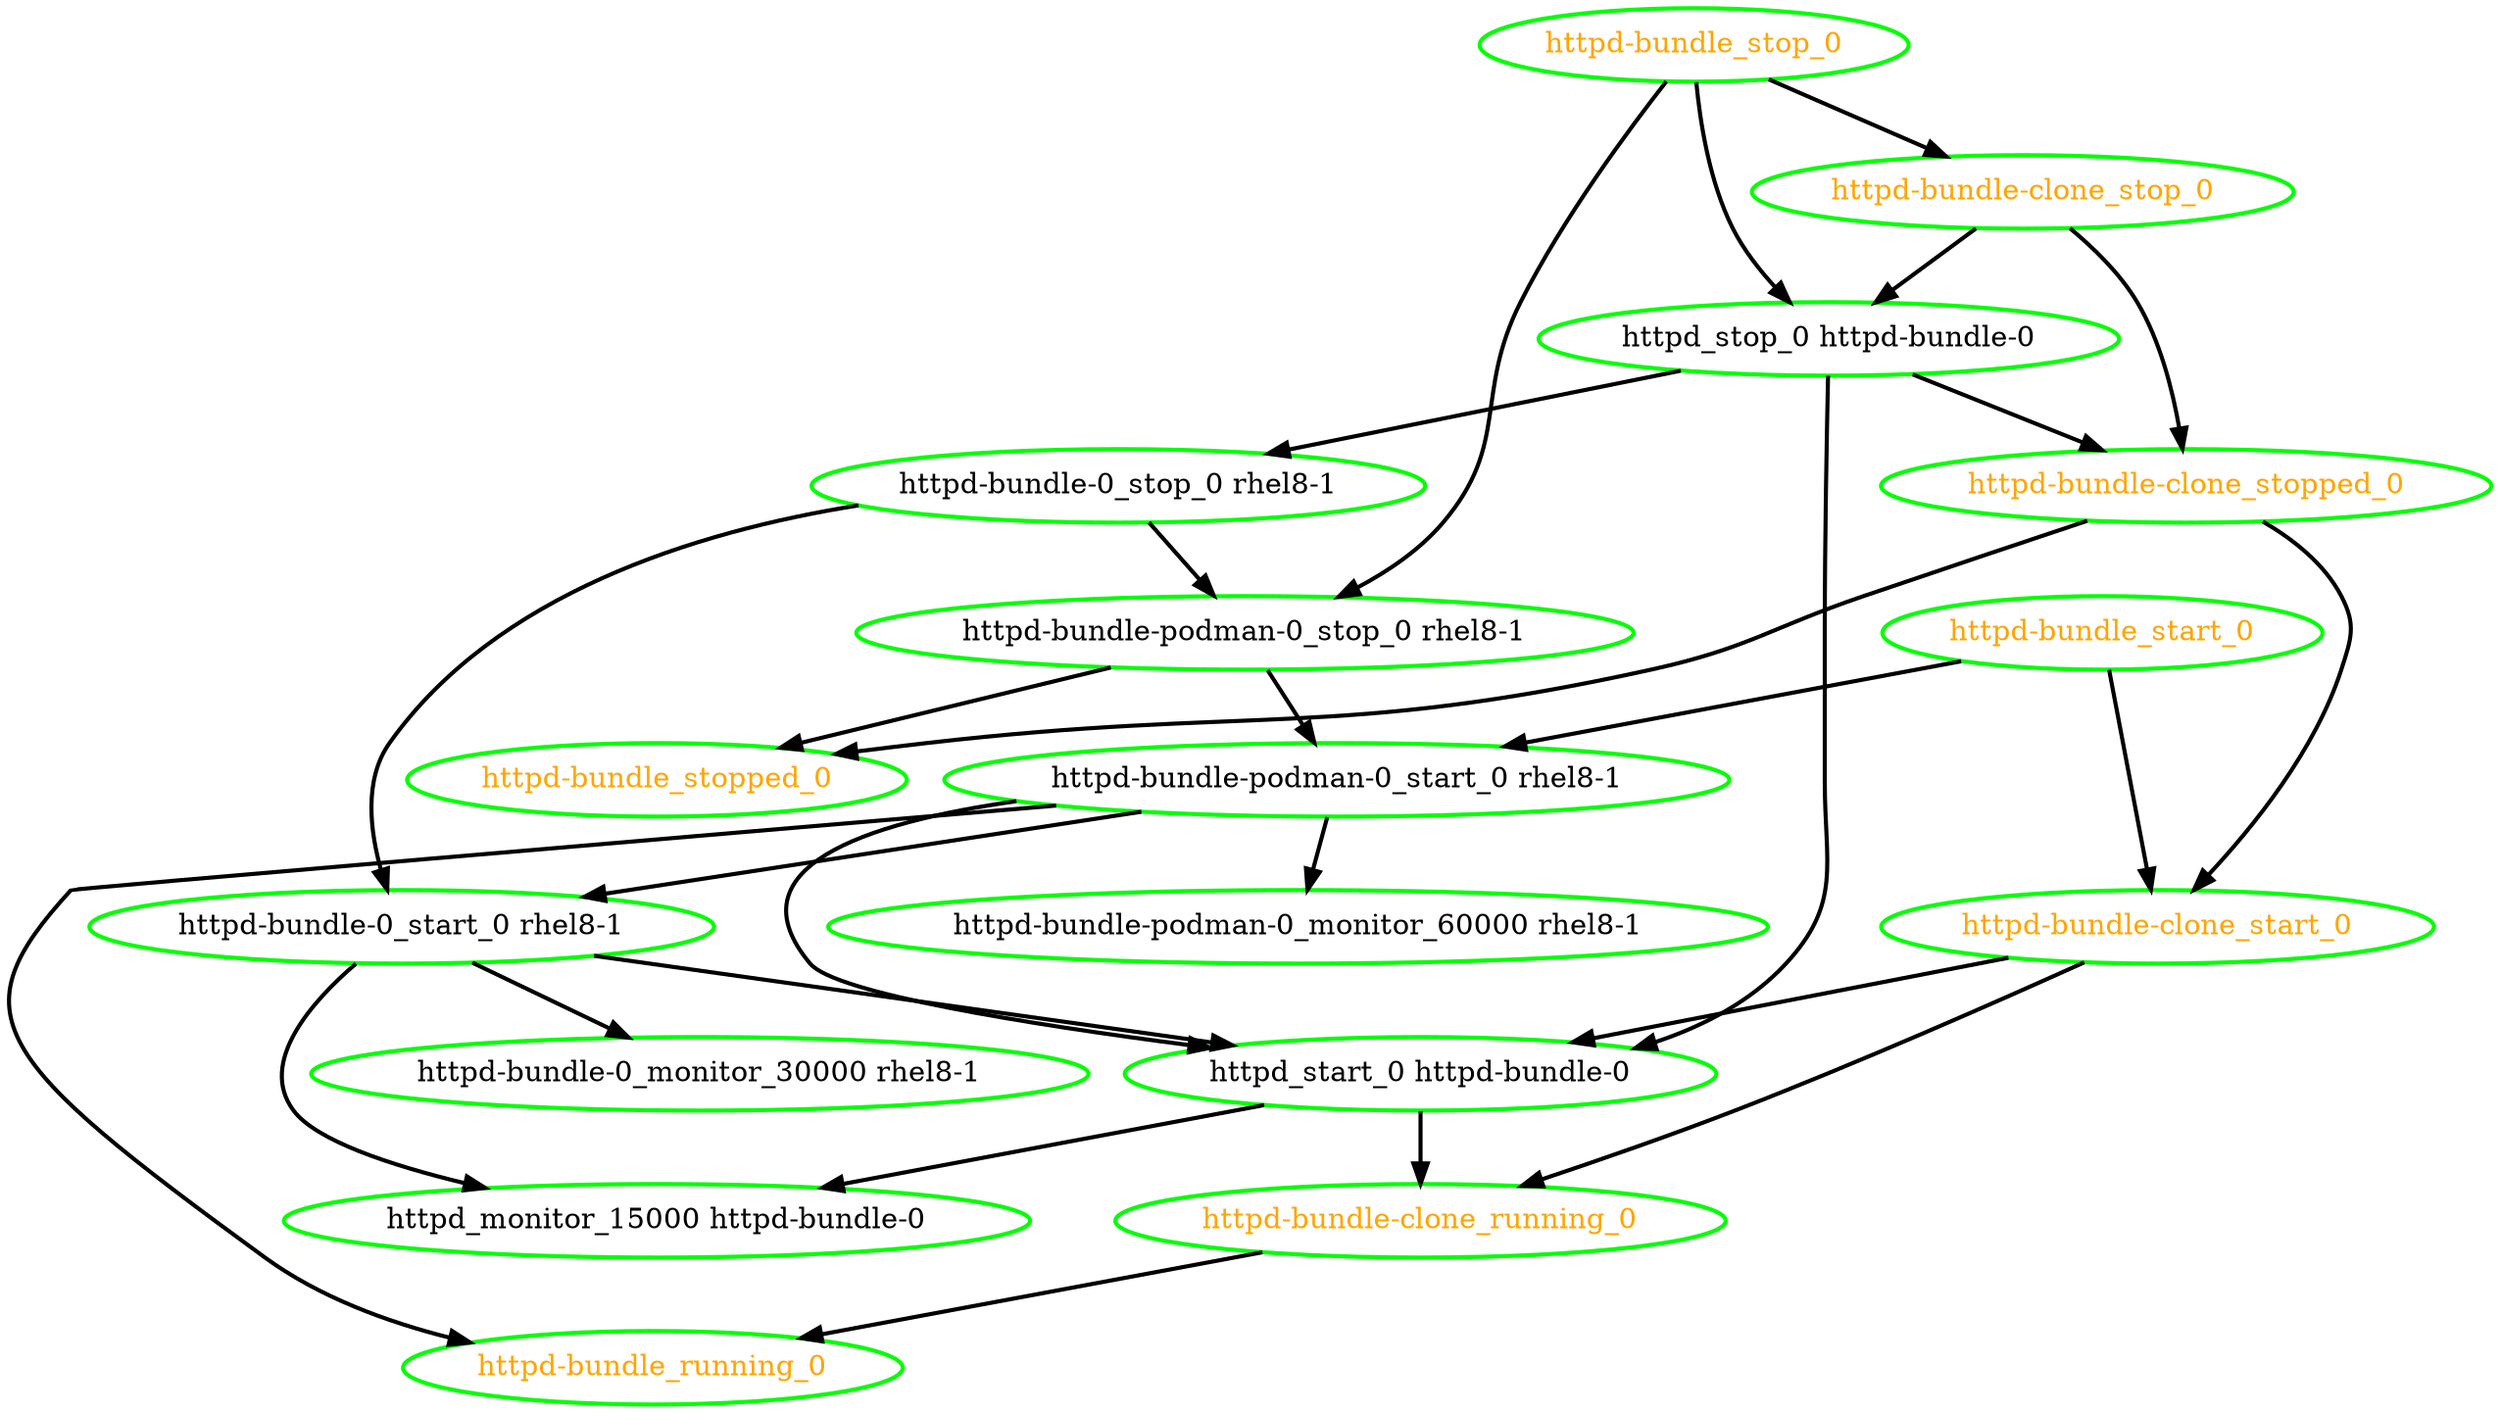  digraph "g" {
"httpd-bundle-0_monitor_30000 rhel8-1" [ style=bold color="green" fontcolor="black"]
"httpd-bundle-0_start_0 rhel8-1" -> "httpd-bundle-0_monitor_30000 rhel8-1" [ style = bold]
"httpd-bundle-0_start_0 rhel8-1" -> "httpd_monitor_15000 httpd-bundle-0" [ style = bold]
"httpd-bundle-0_start_0 rhel8-1" -> "httpd_start_0 httpd-bundle-0" [ style = bold]
"httpd-bundle-0_start_0 rhel8-1" [ style=bold color="green" fontcolor="black"]
"httpd-bundle-0_stop_0 rhel8-1" -> "httpd-bundle-0_start_0 rhel8-1" [ style = bold]
"httpd-bundle-0_stop_0 rhel8-1" -> "httpd-bundle-podman-0_stop_0 rhel8-1" [ style = bold]
"httpd-bundle-0_stop_0 rhel8-1" [ style=bold color="green" fontcolor="black"]
"httpd-bundle-clone_running_0" -> "httpd-bundle_running_0" [ style = bold]
"httpd-bundle-clone_running_0" [ style=bold color="green" fontcolor="orange"]
"httpd-bundle-clone_start_0" -> "httpd-bundle-clone_running_0" [ style = bold]
"httpd-bundle-clone_start_0" -> "httpd_start_0 httpd-bundle-0" [ style = bold]
"httpd-bundle-clone_start_0" [ style=bold color="green" fontcolor="orange"]
"httpd-bundle-clone_stop_0" -> "httpd-bundle-clone_stopped_0" [ style = bold]
"httpd-bundle-clone_stop_0" -> "httpd_stop_0 httpd-bundle-0" [ style = bold]
"httpd-bundle-clone_stop_0" [ style=bold color="green" fontcolor="orange"]
"httpd-bundle-clone_stopped_0" -> "httpd-bundle-clone_start_0" [ style = bold]
"httpd-bundle-clone_stopped_0" -> "httpd-bundle_stopped_0" [ style = bold]
"httpd-bundle-clone_stopped_0" [ style=bold color="green" fontcolor="orange"]
"httpd-bundle-podman-0_monitor_60000 rhel8-1" [ style=bold color="green" fontcolor="black"]
"httpd-bundle-podman-0_start_0 rhel8-1" -> "httpd-bundle-0_start_0 rhel8-1" [ style = bold]
"httpd-bundle-podman-0_start_0 rhel8-1" -> "httpd-bundle-podman-0_monitor_60000 rhel8-1" [ style = bold]
"httpd-bundle-podman-0_start_0 rhel8-1" -> "httpd-bundle_running_0" [ style = bold]
"httpd-bundle-podman-0_start_0 rhel8-1" -> "httpd_start_0 httpd-bundle-0" [ style = bold]
"httpd-bundle-podman-0_start_0 rhel8-1" [ style=bold color="green" fontcolor="black"]
"httpd-bundle-podman-0_stop_0 rhel8-1" -> "httpd-bundle-podman-0_start_0 rhel8-1" [ style = bold]
"httpd-bundle-podman-0_stop_0 rhel8-1" -> "httpd-bundle_stopped_0" [ style = bold]
"httpd-bundle-podman-0_stop_0 rhel8-1" [ style=bold color="green" fontcolor="black"]
"httpd-bundle_running_0" [ style=bold color="green" fontcolor="orange"]
"httpd-bundle_start_0" -> "httpd-bundle-clone_start_0" [ style = bold]
"httpd-bundle_start_0" -> "httpd-bundle-podman-0_start_0 rhel8-1" [ style = bold]
"httpd-bundle_start_0" [ style=bold color="green" fontcolor="orange"]
"httpd-bundle_stop_0" -> "httpd-bundle-clone_stop_0" [ style = bold]
"httpd-bundle_stop_0" -> "httpd-bundle-podman-0_stop_0 rhel8-1" [ style = bold]
"httpd-bundle_stop_0" -> "httpd_stop_0 httpd-bundle-0" [ style = bold]
"httpd-bundle_stop_0" [ style=bold color="green" fontcolor="orange"]
"httpd-bundle_stopped_0" [ style=bold color="green" fontcolor="orange"]
"httpd_monitor_15000 httpd-bundle-0" [ style=bold color="green" fontcolor="black"]
"httpd_start_0 httpd-bundle-0" -> "httpd-bundle-clone_running_0" [ style = bold]
"httpd_start_0 httpd-bundle-0" -> "httpd_monitor_15000 httpd-bundle-0" [ style = bold]
"httpd_start_0 httpd-bundle-0" [ style=bold color="green" fontcolor="black"]
"httpd_stop_0 httpd-bundle-0" -> "httpd-bundle-0_stop_0 rhel8-1" [ style = bold]
"httpd_stop_0 httpd-bundle-0" -> "httpd-bundle-clone_stopped_0" [ style = bold]
"httpd_stop_0 httpd-bundle-0" -> "httpd_start_0 httpd-bundle-0" [ style = bold]
"httpd_stop_0 httpd-bundle-0" [ style=bold color="green" fontcolor="black"]
}
